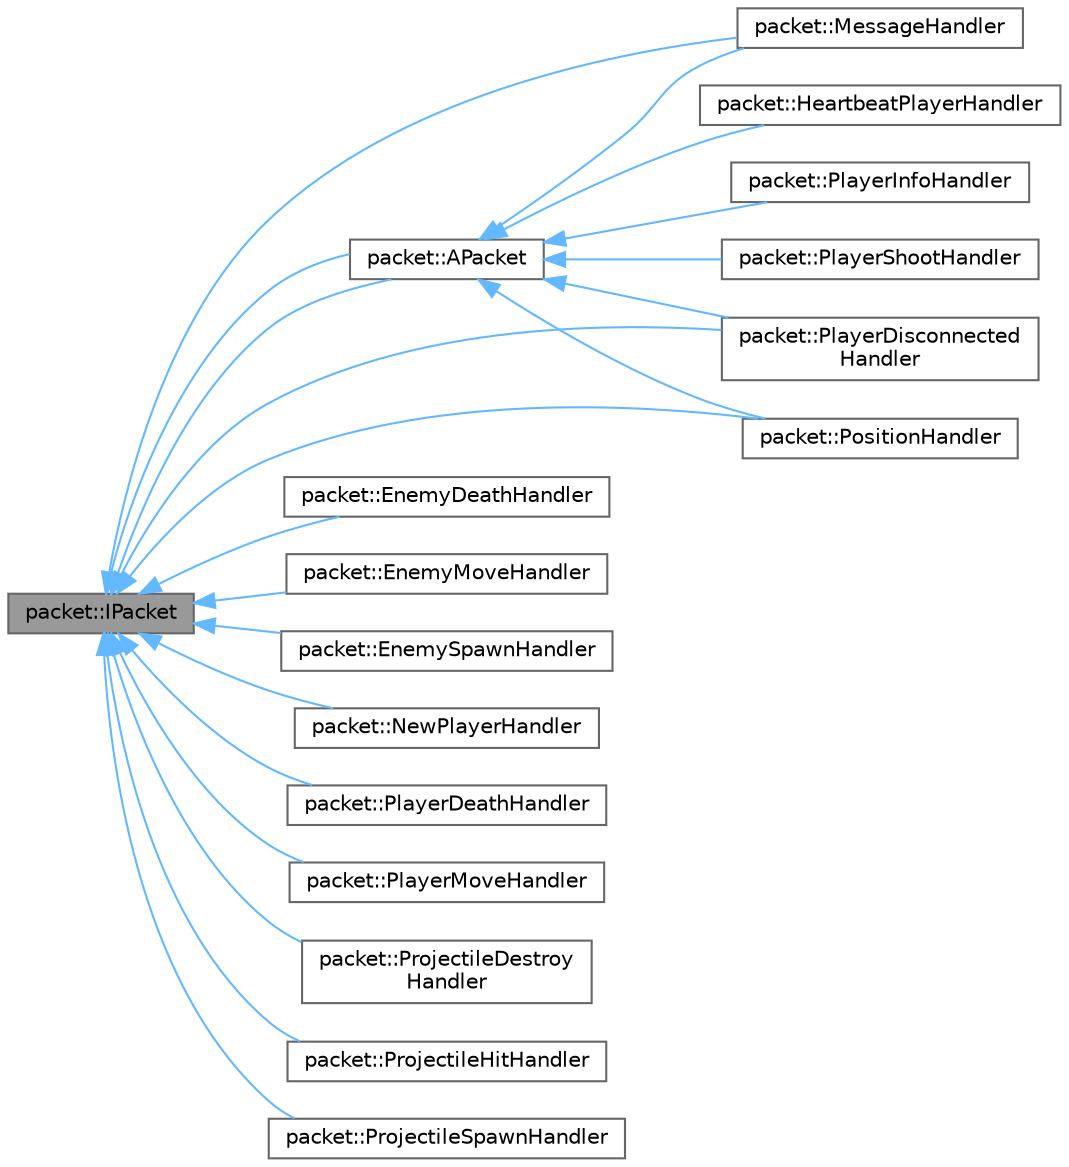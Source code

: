 digraph "packet::IPacket"
{
 // LATEX_PDF_SIZE
  bgcolor="transparent";
  edge [fontname=Helvetica,fontsize=10,labelfontname=Helvetica,labelfontsize=10];
  node [fontname=Helvetica,fontsize=10,shape=box,height=0.2,width=0.4];
  rankdir="LR";
  Node1 [id="Node000001",label="packet::IPacket",height=0.2,width=0.4,color="gray40", fillcolor="grey60", style="filled", fontcolor="black",tooltip=" "];
  Node1 -> Node2 [id="edge1_Node000001_Node000002",dir="back",color="steelblue1",style="solid",tooltip=" "];
  Node2 [id="Node000002",label="packet::APacket",height=0.2,width=0.4,color="gray40", fillcolor="white", style="filled",URL="$classpacket_1_1_a_packet.html",tooltip=" "];
  Node2 -> Node3 [id="edge2_Node000002_Node000003",dir="back",color="steelblue1",style="solid",tooltip=" "];
  Node3 [id="Node000003",label="packet::HeartbeatPlayerHandler",height=0.2,width=0.4,color="gray40", fillcolor="white", style="filled",URL="$classpacket_1_1_heartbeat_player_handler.html",tooltip=" "];
  Node2 -> Node4 [id="edge3_Node000002_Node000004",dir="back",color="steelblue1",style="solid",tooltip=" "];
  Node4 [id="Node000004",label="packet::MessageHandler",height=0.2,width=0.4,color="gray40", fillcolor="white", style="filled",URL="$classpacket_1_1_message_handler.html",tooltip=" "];
  Node2 -> Node5 [id="edge4_Node000002_Node000005",dir="back",color="steelblue1",style="solid",tooltip=" "];
  Node5 [id="Node000005",label="packet::PlayerDisconnected\lHandler",height=0.2,width=0.4,color="gray40", fillcolor="white", style="filled",URL="$classpacket_1_1_player_disconnected_handler.html",tooltip=" "];
  Node2 -> Node6 [id="edge5_Node000002_Node000006",dir="back",color="steelblue1",style="solid",tooltip=" "];
  Node6 [id="Node000006",label="packet::PlayerInfoHandler",height=0.2,width=0.4,color="gray40", fillcolor="white", style="filled",URL="$classpacket_1_1_player_info_handler.html",tooltip=" "];
  Node2 -> Node7 [id="edge6_Node000002_Node000007",dir="back",color="steelblue1",style="solid",tooltip=" "];
  Node7 [id="Node000007",label="packet::PlayerShootHandler",height=0.2,width=0.4,color="gray40", fillcolor="white", style="filled",URL="$classpacket_1_1_player_shoot_handler.html",tooltip=" "];
  Node2 -> Node8 [id="edge7_Node000002_Node000008",dir="back",color="steelblue1",style="solid",tooltip=" "];
  Node8 [id="Node000008",label="packet::PositionHandler",height=0.2,width=0.4,color="gray40", fillcolor="white", style="filled",URL="$classpacket_1_1_position_handler.html",tooltip=" "];
  Node1 -> Node2 [id="edge8_Node000001_Node000002",dir="back",color="steelblue1",style="solid",tooltip=" "];
  Node1 -> Node9 [id="edge9_Node000001_Node000009",dir="back",color="steelblue1",style="solid",tooltip=" "];
  Node9 [id="Node000009",label="packet::EnemyDeathHandler",height=0.2,width=0.4,color="gray40", fillcolor="white", style="filled",URL="$classpacket_1_1_enemy_death_handler.html",tooltip=" "];
  Node1 -> Node10 [id="edge10_Node000001_Node000010",dir="back",color="steelblue1",style="solid",tooltip=" "];
  Node10 [id="Node000010",label="packet::EnemyMoveHandler",height=0.2,width=0.4,color="gray40", fillcolor="white", style="filled",URL="$classpacket_1_1_enemy_move_handler.html",tooltip=" "];
  Node1 -> Node11 [id="edge11_Node000001_Node000011",dir="back",color="steelblue1",style="solid",tooltip=" "];
  Node11 [id="Node000011",label="packet::EnemySpawnHandler",height=0.2,width=0.4,color="gray40", fillcolor="white", style="filled",URL="$classpacket_1_1_enemy_spawn_handler.html",tooltip=" "];
  Node1 -> Node4 [id="edge12_Node000001_Node000004",dir="back",color="steelblue1",style="solid",tooltip=" "];
  Node1 -> Node12 [id="edge13_Node000001_Node000012",dir="back",color="steelblue1",style="solid",tooltip=" "];
  Node12 [id="Node000012",label="packet::NewPlayerHandler",height=0.2,width=0.4,color="gray40", fillcolor="white", style="filled",URL="$classpacket_1_1_new_player_handler.html",tooltip=" "];
  Node1 -> Node13 [id="edge14_Node000001_Node000013",dir="back",color="steelblue1",style="solid",tooltip=" "];
  Node13 [id="Node000013",label="packet::PlayerDeathHandler",height=0.2,width=0.4,color="gray40", fillcolor="white", style="filled",URL="$classpacket_1_1_player_death_handler.html",tooltip=" "];
  Node1 -> Node5 [id="edge15_Node000001_Node000005",dir="back",color="steelblue1",style="solid",tooltip=" "];
  Node1 -> Node14 [id="edge16_Node000001_Node000014",dir="back",color="steelblue1",style="solid",tooltip=" "];
  Node14 [id="Node000014",label="packet::PlayerMoveHandler",height=0.2,width=0.4,color="gray40", fillcolor="white", style="filled",URL="$classpacket_1_1_player_move_handler.html",tooltip=" "];
  Node1 -> Node8 [id="edge17_Node000001_Node000008",dir="back",color="steelblue1",style="solid",tooltip=" "];
  Node1 -> Node15 [id="edge18_Node000001_Node000015",dir="back",color="steelblue1",style="solid",tooltip=" "];
  Node15 [id="Node000015",label="packet::ProjectileDestroy\lHandler",height=0.2,width=0.4,color="gray40", fillcolor="white", style="filled",URL="$classpacket_1_1_projectile_destroy_handler.html",tooltip=" "];
  Node1 -> Node16 [id="edge19_Node000001_Node000016",dir="back",color="steelblue1",style="solid",tooltip=" "];
  Node16 [id="Node000016",label="packet::ProjectileHitHandler",height=0.2,width=0.4,color="gray40", fillcolor="white", style="filled",URL="$classpacket_1_1_projectile_hit_handler.html",tooltip=" "];
  Node1 -> Node17 [id="edge20_Node000001_Node000017",dir="back",color="steelblue1",style="solid",tooltip=" "];
  Node17 [id="Node000017",label="packet::ProjectileSpawnHandler",height=0.2,width=0.4,color="gray40", fillcolor="white", style="filled",URL="$classpacket_1_1_projectile_spawn_handler.html",tooltip=" "];
}
